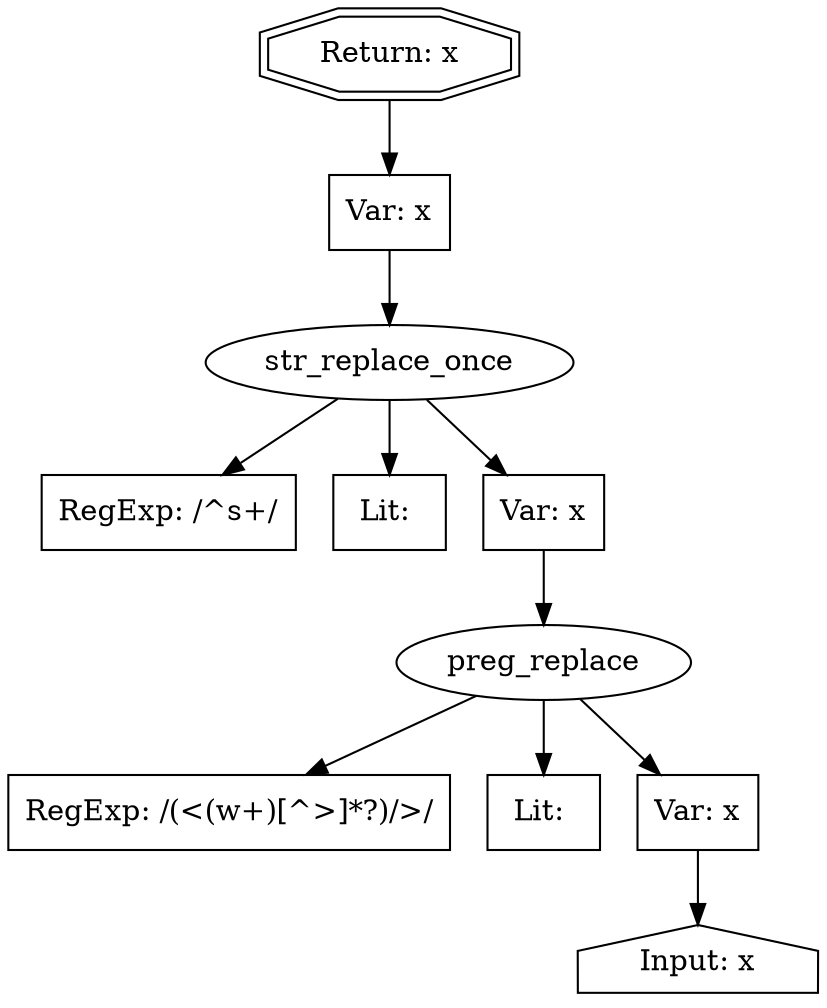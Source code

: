 // Finding: a52bc0d7-6cc3-40c0-8672-384516429de0
// Finding.url: https://shop.example380.com/index.html##"></iframe></style></script></object></embed></textarea><img src=x onerror=taintfoxLog('d1fb72a53e0e4356ae8317545033794b')><!--/*
// Finding.parentloc: https://shop.example380.com/index.html##"></iframe></style></script></object></embed></textarea><img src=x onerror=taintfoxLog('d1fb72a53e0e4356ae8317545033794b')><!--/*
// Finding.domain: shop.example380.com
// Finding.base_domain: example380.com
// Finding.source: location.href
// Finding.sink: innerHTML
// Sanitizer.score: 1
// Sanitizer.name: clean/<
// Sanitizer.location: https://i0.example381.com/j/lib/jquery.js - each:12:7963
// Finding.begin: 39
// Finding.end: 270
// Finding.original_uuid: 6bd30c04-394c-4db9-a37e-25174801216b
// Finding.TwentyFiveMillionFlowsId: -1718267580
// Finding.script: https://i0.example381.com/j/lib/jquery.js
// Finding.line: 12
// Exploit.uuid: d1fb72a5-3e0e-4356-ae83-17545033794b
// Exploit.success: false
// Exploit.status: validated
// Exploit.method: C
// Exploit.type: html
// Exploit.token: attribute
// Exploit.content: href
// Exploit.quote_type: "
// Exploit.tag: a
// Exploit.break_out: #"></iframe></style></script></object></embed></textarea><img src=x onerror=
// Exploit.break_in: ><!--/*
// Exploit.payload: #"></iframe></style></script></object></embed></textarea><img src=x onerror=taintfoxLog(1)><!--/*
// Exploit.begin_taint_url: 0
// Exploit.end_taint_url: 32
// Exploit.replace_begin_url: 32
// Exploit.replace_end_url: 32
// Exploit.replace_begin_param: 79
// Exploit.replace_end_param: 79
// Issues.LargestEncodeAttrStringChain: 0
// Issues.LargestTextFragmentEncodeChainLength: 0
// Issues.HasApproximation: true
// Issues.HasMissingImplementation: false
// Issues.HasInfiniteRegexWithFunctionReplacer: true
// Issues.MergedSplitAndJoins: false
// Issues.HasUrlInRhsOfReplace: false
// Issues.HasUrlInLhsOfReplace: false
// Issues.HasCookieValueInLhsOfreplace: false
// Issues.HasCookieValueInRhsOfreplace: false
// Issues.HasCookieValueInMatchPattern: false
// Issues.HasCookieValueInExecPattern: false
// Issues.RemovedLRConcats: false
// Issues.RemovedReplaceArtifacts: false
// Issues.HasUrlInMatchPattern: false
// Issues.HasUrlInExecPattern: false
// Issues.RemovedNOPreplaces: false
// Issues.Known_sanitizer: false
// DepGraph.hash: 1438431117
// DepGraph.sanitizer_hash: 288270437
// Non Finite Regex with function on rhs:  replace((<(\w+)[^>]*?)\/>/g: 1, s: 0, u: 0, m: 0, i: 0 [escapes(), function_rhs: true], 'function(U,V,T){return T.match(/^(abbr|br|col|img|input|link|meta|param|hr|area|embed)$/i)?U:V+"></"+T+">"}') - Left hand side has to be a range 
// Approximated Implementation for:  replace((<(\w+)[^>]*?)\/>/g: 1, s: 0, u: 0, m: 0, i: 0 [escapes(), function_rhs: true], 'function(U,V,T){return T.match(/^(abbr|br|col|img|input|link|meta|param|hr|area|embed)$/i)?U:V+"></"+T+">"}') - Left hand side has to be a range 
digraph cfg {
n0 [shape=house, label="Input: x"];
n1 [shape=ellipse, label="preg_replace"];
n2 [shape=box, label="RegExp: /(<(\w+)[^>]*?)\/>/"];
n3 [shape=box, label="Lit: "];
n4 [shape=box, label="Var: x"];
n5 [shape=ellipse, label="str_replace_once"];
n6 [shape=box, label="RegExp: /^\s+/"];
n7 [shape=box, label="Lit: "];
n8 [shape=box, label="Var: x"];
n9 [shape=box, label="Var: x"];
n10 [shape=doubleoctagon, label="Return: x"];
n4 -> n0;
n1 -> n2;
n1 -> n3;
n1 -> n4;
n8 -> n1;
n5 -> n6;
n5 -> n7;
n5 -> n8;
n9 -> n5;
n10 -> n9;
}